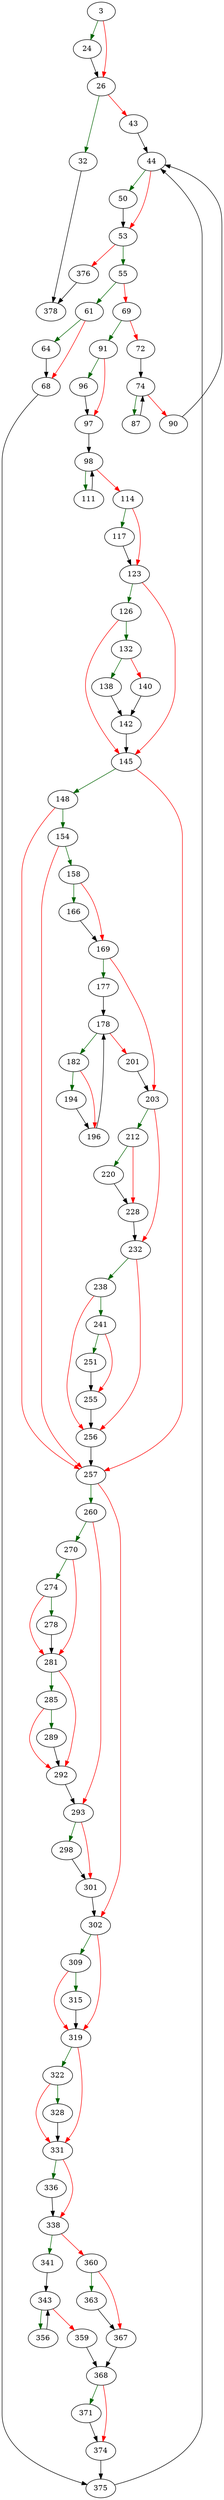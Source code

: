 strict digraph "shell_exec" {
	// Node definitions.
	3 [entry=true];
	24;
	26;
	32;
	43;
	378;
	44;
	50;
	53;
	55;
	376;
	61;
	69;
	64;
	68;
	375;
	91;
	72;
	74;
	87;
	90;
	96;
	97;
	98;
	111;
	114;
	117;
	123;
	126;
	145;
	132;
	138;
	140;
	142;
	148;
	257;
	154;
	158;
	166;
	169;
	177;
	203;
	178;
	182;
	201;
	194;
	196;
	212;
	232;
	220;
	228;
	238;
	256;
	241;
	251;
	255;
	260;
	302;
	270;
	293;
	274;
	281;
	278;
	285;
	292;
	289;
	298;
	301;
	309;
	319;
	315;
	322;
	331;
	328;
	336;
	338;
	341;
	360;
	343;
	356;
	359;
	368;
	363;
	367;
	371;
	374;

	// Edge definitions.
	3 -> 24 [
		color=darkgreen
		cond=true
	];
	3 -> 26 [
		color=red
		cond=false
	];
	24 -> 26;
	26 -> 32 [
		color=darkgreen
		cond=true
	];
	26 -> 43 [
		color=red
		cond=false
	];
	32 -> 378;
	43 -> 44;
	44 -> 50 [
		color=darkgreen
		cond=true
	];
	44 -> 53 [
		color=red
		cond=false
	];
	50 -> 53;
	53 -> 55 [
		color=darkgreen
		cond=true
	];
	53 -> 376 [
		color=red
		cond=false
	];
	55 -> 61 [
		color=darkgreen
		cond=true
	];
	55 -> 69 [
		color=red
		cond=false
	];
	376 -> 378;
	61 -> 64 [
		color=darkgreen
		cond=true
	];
	61 -> 68 [
		color=red
		cond=false
	];
	69 -> 91 [
		color=darkgreen
		cond=true
	];
	69 -> 72 [
		color=red
		cond=false
	];
	64 -> 68;
	68 -> 375;
	375 -> 44;
	91 -> 96 [
		color=darkgreen
		cond=true
	];
	91 -> 97 [
		color=red
		cond=false
	];
	72 -> 74;
	74 -> 87 [
		color=darkgreen
		cond=true
	];
	74 -> 90 [
		color=red
		cond=false
	];
	87 -> 74;
	90 -> 44;
	96 -> 97;
	97 -> 98;
	98 -> 111 [
		color=darkgreen
		cond=true
	];
	98 -> 114 [
		color=red
		cond=false
	];
	111 -> 98;
	114 -> 117 [
		color=darkgreen
		cond=true
	];
	114 -> 123 [
		color=red
		cond=false
	];
	117 -> 123;
	123 -> 126 [
		color=darkgreen
		cond=true
	];
	123 -> 145 [
		color=red
		cond=false
	];
	126 -> 145 [
		color=red
		cond=false
	];
	126 -> 132 [
		color=darkgreen
		cond=true
	];
	145 -> 148 [
		color=darkgreen
		cond=true
	];
	145 -> 257 [
		color=red
		cond=false
	];
	132 -> 138 [
		color=darkgreen
		cond=true
	];
	132 -> 140 [
		color=red
		cond=false
	];
	138 -> 142;
	140 -> 142;
	142 -> 145;
	148 -> 257 [
		color=red
		cond=false
	];
	148 -> 154 [
		color=darkgreen
		cond=true
	];
	257 -> 260 [
		color=darkgreen
		cond=true
	];
	257 -> 302 [
		color=red
		cond=false
	];
	154 -> 257 [
		color=red
		cond=false
	];
	154 -> 158 [
		color=darkgreen
		cond=true
	];
	158 -> 166 [
		color=darkgreen
		cond=true
	];
	158 -> 169 [
		color=red
		cond=false
	];
	166 -> 169;
	169 -> 177 [
		color=darkgreen
		cond=true
	];
	169 -> 203 [
		color=red
		cond=false
	];
	177 -> 178;
	203 -> 212 [
		color=darkgreen
		cond=true
	];
	203 -> 232 [
		color=red
		cond=false
	];
	178 -> 182 [
		color=darkgreen
		cond=true
	];
	178 -> 201 [
		color=red
		cond=false
	];
	182 -> 194 [
		color=darkgreen
		cond=true
	];
	182 -> 196 [
		color=red
		cond=false
	];
	201 -> 203;
	194 -> 196;
	196 -> 178;
	212 -> 220 [
		color=darkgreen
		cond=true
	];
	212 -> 228 [
		color=red
		cond=false
	];
	232 -> 238 [
		color=darkgreen
		cond=true
	];
	232 -> 256 [
		color=red
		cond=false
	];
	220 -> 228;
	228 -> 232;
	238 -> 256 [
		color=red
		cond=false
	];
	238 -> 241 [
		color=darkgreen
		cond=true
	];
	256 -> 257;
	241 -> 251 [
		color=darkgreen
		cond=true
	];
	241 -> 255 [
		color=red
		cond=false
	];
	251 -> 255;
	255 -> 256;
	260 -> 270 [
		color=darkgreen
		cond=true
	];
	260 -> 293 [
		color=red
		cond=false
	];
	302 -> 309 [
		color=darkgreen
		cond=true
	];
	302 -> 319 [
		color=red
		cond=false
	];
	270 -> 274 [
		color=darkgreen
		cond=true
	];
	270 -> 281 [
		color=red
		cond=false
	];
	293 -> 298 [
		color=darkgreen
		cond=true
	];
	293 -> 301 [
		color=red
		cond=false
	];
	274 -> 281 [
		color=red
		cond=false
	];
	274 -> 278 [
		color=darkgreen
		cond=true
	];
	281 -> 285 [
		color=darkgreen
		cond=true
	];
	281 -> 292 [
		color=red
		cond=false
	];
	278 -> 281;
	285 -> 292 [
		color=red
		cond=false
	];
	285 -> 289 [
		color=darkgreen
		cond=true
	];
	292 -> 293;
	289 -> 292;
	298 -> 301;
	301 -> 302;
	309 -> 319 [
		color=red
		cond=false
	];
	309 -> 315 [
		color=darkgreen
		cond=true
	];
	319 -> 322 [
		color=darkgreen
		cond=true
	];
	319 -> 331 [
		color=red
		cond=false
	];
	315 -> 319;
	322 -> 331 [
		color=red
		cond=false
	];
	322 -> 328 [
		color=darkgreen
		cond=true
	];
	331 -> 336 [
		color=darkgreen
		cond=true
	];
	331 -> 338 [
		color=red
		cond=false
	];
	328 -> 331;
	336 -> 338;
	338 -> 341 [
		color=darkgreen
		cond=true
	];
	338 -> 360 [
		color=red
		cond=false
	];
	341 -> 343;
	360 -> 363 [
		color=darkgreen
		cond=true
	];
	360 -> 367 [
		color=red
		cond=false
	];
	343 -> 356 [
		color=darkgreen
		cond=true
	];
	343 -> 359 [
		color=red
		cond=false
	];
	356 -> 343;
	359 -> 368;
	368 -> 371 [
		color=darkgreen
		cond=true
	];
	368 -> 374 [
		color=red
		cond=false
	];
	363 -> 367;
	367 -> 368;
	371 -> 374;
	374 -> 375;
}